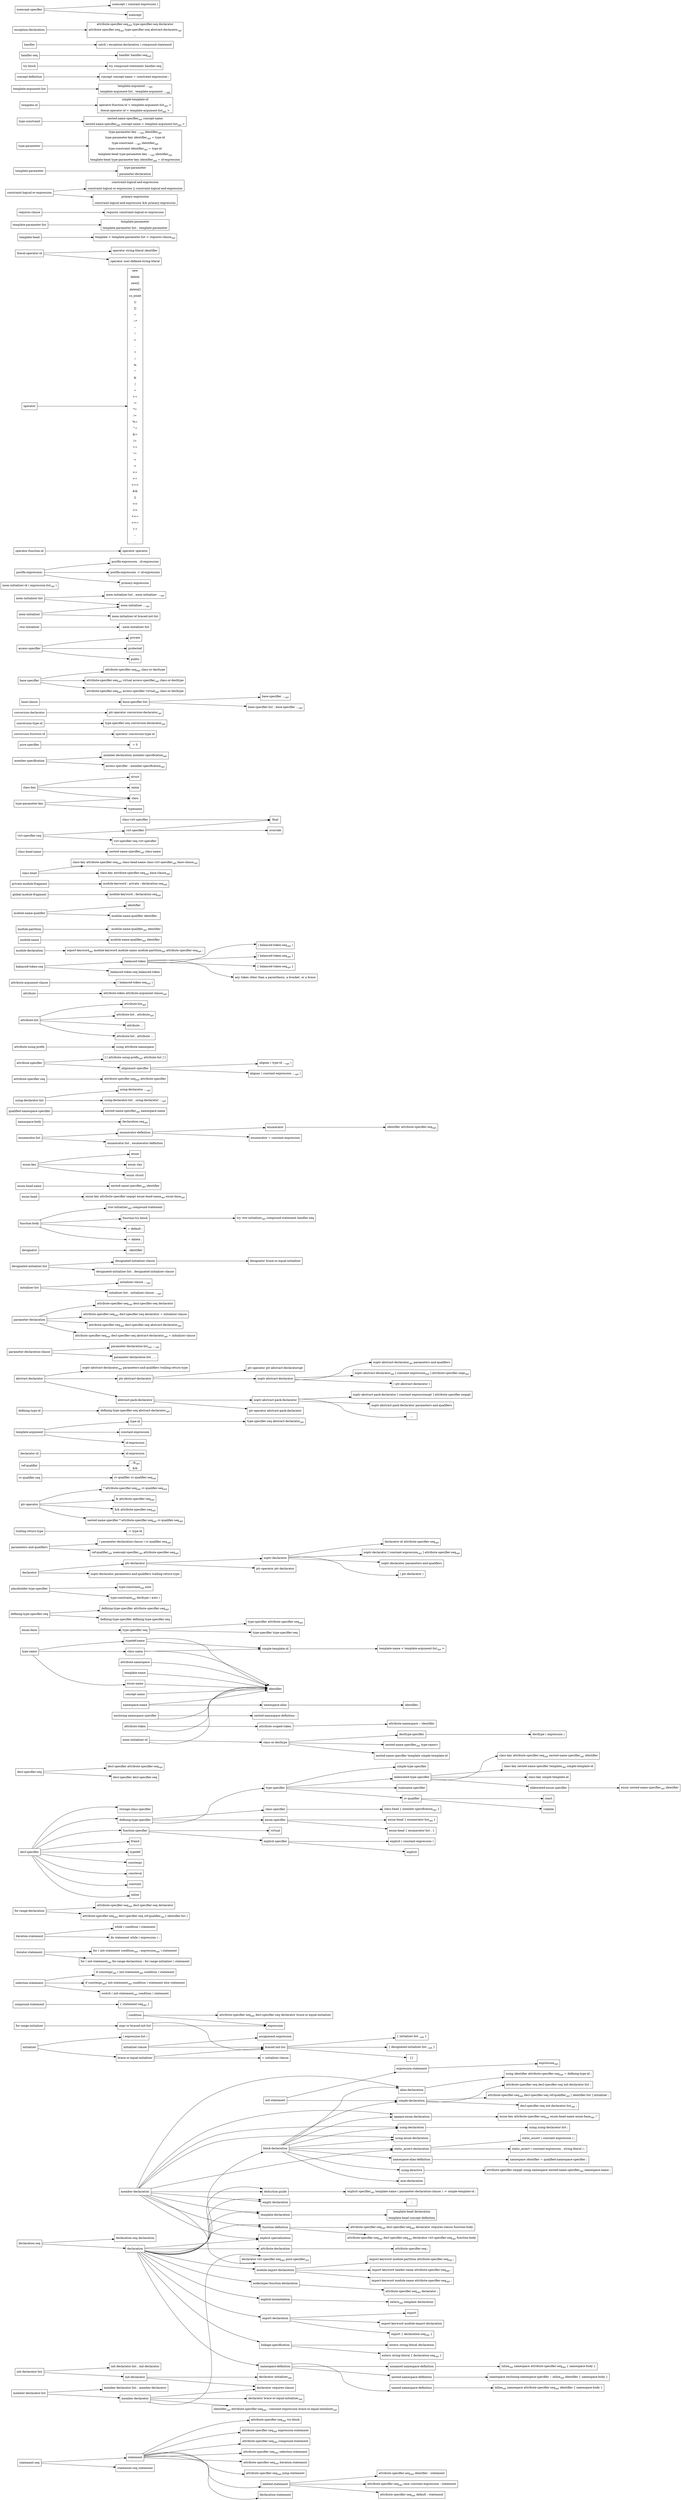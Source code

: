 # Partial visualization of C++ Draft N4860 

digraph CppISO_IEC_JTC1_SC22_WG21_N4890_EBNF_Diagram {
    rankdir=LR;
    node [shape=box];



    # [stmt.pre] ------------------------------------------------------------------

    statement1[label=<attribute-specifier-seq<SUB>opt</SUB> try-block>]
    statement2[label=<attribute-specifier-seq<SUB>opt</SUB> expression-statement>]
    statement3[label=<attribute-specifier-seq<SUB>opt</SUB> compound-statement>]
    statement4[label=<attribute-specifier-seq<SUB>opt</SUB> selection-statement>]
    statement5[label=<attribute-specifier-seq<SUB>opt</SUB> iteration-statement>]
    statement6[label=<attribute-specifier-seq<SUB>opt</SUB> jump-statement>]

    statement -> "labeled-statement"
    statement -> statement2;
    statement -> statement3;
    statement -> statement4;
    statement -> statement5;
    statement -> statement6;
    statement -> "declaration-statement";
    statement -> statement1;

    "init-statement" -> "expression-statement";
    "init-statement" -> "simple-declaration";

    condition1[label=<attribute-specifier-seq<SUB>opt</SUB> decl-specifier-seq declarator brace-or-equal-initializer>]
    condition -> "expression";
    condition -> condition1;

    labeledstm1[label=<attribute-specifier-seq<SUB>opt</SUB> identifier : statement>]
    labeledstm2[label=<attribute-specifier-seq<SUB>opt</SUB> case constant-expression : statement>]
    labeledstm3[label=<attribute-specifier-seq<SUB>opt</SUB> default : statement>]

    "labeled-statement" -> labeledstm1;
    "labeled-statement" -> labeledstm2;
    "labeled-statement" -> labeledstm3;

    expressionstm1[label=<expression<SUB>opt</SUB>>];
    
    "expression-statement" -> expressionstm1;

    compoundstm1[label=<{ statement-seq<SUB>opt</SUB> } >];
    "compound-statement" -> compoundstm1;

    "statement-seq" -> statement;
    "statement-seq" -> "statement-seq statement"

    selectionstm1[label=<if constexpr<SUB>opt</SUB> ( init-statement<SUB>opt</SUB> condition ) statement>];
    selectionstm2[label=<if constexpr<SUB>opt</SUB>( init-statement<SUB>opt</SUB> condition ) statement else statement>];
    selectionstm3[label=<switch ( init-statement<SUB>opt</SUB> condition ) statement>];

    "selection-statement" -> selectionstm1;
    "selection-statement" -> selectionstm2;
    "selection-statement" -> selectionstm3;



    # [stmt.iter] ------------------------------------------------------------------

    iterationsmt1[label=<for ( init-statement condition<SUB>opt</SUB> ; expression<SUB>opt</SUB> ) statement>];
    iterationsmt2[label=<for ( init-statement<SUB>opt</SUB> for-range-declaration : for-range-initializer ) statement>]
    
    "iterator-statement" -> iterationsmt1;
    "iterator-statement" -> iterationsmt2;
    "iteration-statement" -> "while ( condition ) statement";
    "iteration-statement" -> "do statement while ( expression ) ;";

    forrdecl1[label=<attribute-specifier-seq<SUB>opt</SUB> decl-specifier-seq declarator>]
    forrdecl2[label=<attribute-specifier-seq<SUB>opt</SUB> decl-specifier-seq ref-qualifier<SUB>opt</SUB> [ identifier-list ]>]

    "for-range-declaration" -> forrdecl1;
    "for-range-declaration" -> forrdecl2;

    "for-range-initializer" -> "expr-or-braced-init-list"



    # [dcl.pre] ------------------------------------------------------------------

    "declaration-seq" -> declaration;
    "declaration-seq" -> "declaration-seq declaration"

    declaration -> "block-declaration";
    declaration -> "nodeclspec-function-declaration";
    declaration -> "function-definition";
    declaration -> "template-declaration";
    declaration -> "deduction-guide";
    declaration -> "explicit-instantiation";
    declaration -> "explicit-specialization";
    declaration -> "export-declaration";
    declaration -> "linkage-specification";
    declaration -> "namespace-definition";
    declaration -> "empty-declaration";
    declaration -> "attribute-declaration";
    declaration -> "module-import-declaration";

    "block-declaration" -> "simple-declaration";
    "block-declaration" -> "asm-declaration";
    "block-declaration" -> "namespace-alias-definition";
    "block-declaration" -> "using-declaration";
    "block-declaration" -> "using-enum-declaration";
    "block-declaration" -> "using-directive";
    "block-declaration" -> "static_assert-declaration";
    "block-declaration" -> "alias-declaration";
    "block-declaration" -> "opaque-enum-declaration";

    nodesclspecfucdecl1[label=<attribute-specifier-seq<SUB>opt</SUB> declarator ;>];
    "nodeclspec-function-declaration" -> nodesclspecfucdecl1;

    aliasdecl1[label=<using identifier attribute-specifier-seq<SUB>opt</SUB> = defining-type-id ;>]
    "alias-declaration" -> aliasdecl1;

    simpldecl1[label=<decl-specifier-seq init-declarator-list<SUB>opt</SUB> ;>];
    simpldecl2[label=<attribute-specifier-seq decl-specifier-seq init-declarator-list ;>];
    simpldecl3[label=<attribute-specifier-seq<SUB>opt</SUB> decl-specifier-seq ref-qualifier<SUB>opt</SUB> [ identifier-list ] initializer ;>];

    "simple-declaration" -> simpldecl1;
    "simple-declaration" -> simpldecl2;
    "simple-declaration" -> simpldecl3;

    "static_assert-declaration" -> "static_assert ( constant-expression ) ;";
    "static_assert-declaration" -> "static_assert ( constant-expression , string-literal ) ;";
    
    "empty-declaration" -> ";";

    "attribute-declaration" -> "attribute-specifier-seq ;";



    # [dcl.spec] ------------------------------------------------------------------

    "decl-specifier" -> "storage-class-specifier";
    "decl-specifier" -> "defining-type-specifier";
    "decl-specifier" -> "function-specifier";
    "decl-specifier" -> friend;
    "decl-specifier" -> typedef;
    "decl-specifier" -> constexpr;
    "decl-specifier" -> consteval;
    "decl-specifier" -> constinit;
    "decl-specifier" -> inline;

    declspecseq1[label=<decl-specifier attribute-specifier-seq<SUB>opt</SUB>>];

    "decl-specifier-seq" -> "declspecseq1";
    "decl-specifier-seq" -> "decl-specifier decl-specifier-seq";

    "function-specifier" -> virtual;
    "function-specifier" -> "explicit-specifier";

    "explicit-specifier" -> "explicit ( constant-expression )";
    "explicit-specifier" -> "explicit";

    "typedef-name" -> identifier;
    "typedef-name" -> "simple-template-id";



    # [dcl.type] ------------------------------------------------------------------

    "type-specifier" -> "simple-type-specifier";
    "type-specifier" -> "elaborated-type-specifier";
    "type-specifier" -> "typename-specifier";
    "type-specifier" -> "cv-qualifier";

    typespecseq1[label=<type-specifier attribute-specifier-seq<SUB>opt</SUB>>]

    "type-specifier-seq" -> typespecseq1;
    "type-specifier-seq" -> "type-specifier type-specifier-seq";

    "defining-type-specifier" -> "type-specifier";
    "defining-type-specifier" -> "class-specifier";
    "defining-type-specifier" -> "enum-specifier";

    definingtypespecseq1[label=<defining-type-specifier attribute-specifier-seq<SUB>opt</SUB>>];

    "defining-type-specifier-seq" -> definingtypespecseq1;
    "defining-type-specifier-seq" -> "defining-type-specifier defining-type-specifier-seq";
    
    "type-name" -> "class-name";
    "type-name" -> "enum-name";
    "type-name" -> "typedef-name";

    elaboratedtpspec1[label=<class-key attribute-specifier-seq<SUB>opt</SUB> nested-name-specifier<SUB>opt</SUB> identifier>];
    elaboratedtpspec2[label=<class-key nested-name-specifier template<SUB>opt</SUB> simple-template-id>];

    "elaborated-type-specifier" -> elaboratedtpspec1;
    "elaborated-type-specifier" -> "class-key simple-template-id";
    "elaborated-type-specifier" -> elaboratedtpspec2;
    "elaborated-type-specifier" -> "elaborated-enum-specifier";

    elaboratedenspec1[label=<enum nested-name-specifier<SUB>opt</SUB> identifier>];

    "elaborated-enum-specifier" -> elaboratedenspec1;

    "decltype-specifier" -> "decltype ( expression )";

    placeholdtpspec1[label=<type-constraint<SUB>opt</SUB> auto>];
    placeholdtpspec2[label=<type-constraint<SUB>opt</SUB> decltype ( auto )>];

    "placeholder-type-specifier" -> placeholdtpspec1;
    "placeholder-type-specifier" -> placeholdtpspec2;



    # [dcl.decl] ------------------------------------------------------------------

    "init-declarator-list" -> "init-declarator";
    "init-declarator-list" -> "init-declarator-list , init-declarator";

    initdecl1[label=<declarator initializer<SUB>opt</SUB>>];

    "init-declarator" -> initdecl1;
    "init-declarator" -> "declarator requires-clause";

    "declarator" -> "ptr-declarator";
    "declarator" -> "noptr-declarator parameters-and-qualifiers trailing-return-type";

    "ptr-declarator" -> "noptr-declarator";
    "ptr-declarator" -> "ptr-operator ptr-declarator";

    noptrdecl1[label=<declarator-id attribute-specifier-seq<SUB>opt</SUB>>];
    noptrdecl2[label=<noptr-declarator [ constant-expression<SUB>opt</SUB> ] attribute-specifier-seq<SUB>opt</SUB>>];

    "noptr-declarator" -> noptrdecl1;
    "noptr-declarator" -> "noptr-declarator parameters-and-qualifiers";
    "noptr-declarator" -> noptrdecl2;
    "noptr-declarator" -> "( ptr-declarator )";

    parametersqual1[label=<( parameter-declaration-clause ) cv-qualifier-seq<SUB>opt</SUB>>];
    parametersqual2[label=<ref-qualifier<SUB>opt</SUB> noexcept-specifier<SUB>opt</SUB> attribute-specifier-seq<SUB>opt</SUB>>];

    "parameters-and-qualifiers" -> parametersqual1;
    "parameters-and-qualifiers" -> parametersqual2;

    "trailing-return-type" -> "-> type-id";

    ptrop1[label=<* attribute-specifier-seq<SUB>opt</SUB> cv-qualifier-seq<SUB>opt</SUB>>];
    ptrop2[label=<&amp; attribute-specifier-seq<SUB>opt</SUB>>];
    ptrop3[label=<&amp;&amp; attribute-specifier-seq<SUB>opt</SUB>>];
    ptrop4[label=<nested-name-specifier * attribute-specifier-seq<SUB>opt</SUB> cv-qualifier-seq<SUB>opt</SUB>>];

    "ptr-operator" -> ptrop1; 
    "ptr-operator" -> ptrop2;
    "ptr-operator" -> ptrop3;
    "ptr-operator" -> ptrop4;

    cvqualseq1[label=<cv-qualifier cv-qualifier-seq<SUB>opt</SUB>>];

    "cv-qualifier-seq" -> cvqualseq1;

    "cv-qualifier" -> "const";
    "cv-qualifier" -> "volatile";

    refqual1[label=<...&amp;<SUB>opt</SUB><BR/><BR/>&amp;&amp;>];

    "ref-qualifier" -> refqual1;

    declid1[label=<id-expression>];
    
    "declarator-id" -> declid1;



    # [dcl.name] ------------------------------------------------------------------
    
    typeid1[label=<type-specifier-seq abstract-declarator<SUB>opt</SUB>>]

    "type-id" -> typeid1;

    deftypeid1[label=<defining-type-specifier-seq abstract-declarator<SUB>opt</SUB>>]

    "defining-type-id" -> deftypeid1;

    abstrdecl1[label=<noptr-abstract-declarator<SUB>opt</SUB> parameters-and-qualifiers trailing-return-type>]

    "abstract-declarator" -> "ptr-abstract-declarator";
    "abstract-declarator" -> abstrdecl1;
    "abstract-declarator" -> "abstract-pack-declarator";

    ptrabstrdecl1[label=<ptr-operator ptr-abstract-declaratoropt>];

    "ptr-abstract-declarator" -> "noptr-abstract-declarator"
    "ptr-abstract-declarator" -> ptrabstrdecl1;

    noptrabstdecl1[label=<noptr-abstract-declarator<SUB>opt</SUB> parameters-and-qualifiers>];
    noptrabstdecl2[label=<noptr-abstract-declarator<SUB>opt</SUB> [ constant-expression<SUB>opt</SUB> ] attribute-specifier-seqo<SUB>opt</SUB>>];

    "noptr-abstract-declarator" -> noptrabstdecl1;
    "noptr-abstract-declarator" -> noptrabstdecl2;
    "noptr-abstract-declarator" -> "( ptr-abstract-declarator )";

    "abstract-pack-declarator" -> "noptr-abstract-pack-declarator"; 
    "abstract-pack-declarator" -> "ptr-operator abstract-pack-declarator";

    noptrabspackdecl1[label=<noptr-abstract-pack-declarator [ constant-expressionopt ] attribute-specifier-seqopt>];

    "noptr-abstract-pack-declarator" -> "noptr-abstract-pack-declarator parameters-and-qualifiers";
    "noptr-abstract-pack-declarator" -> noptrabspackdecl1;
    "noptr-abstract-pack-declarator" -> "...";



    # [dcl.fct] ------------------------------------------------------------------

    parameterdeclclause1[label=<parameter-declaration-list<SUB>opt</SUB> ...<SUB>opt</SUB>>]

    "parameter-declaration-clause" -> parameterdeclclause1;
    "parameter-declaration-clause" -> "parameter-declaration-list , ...";

    pardecl1[label=<attribute-specifier-seq<SUB>opt</SUB> decl-specifier-seq declarator>];
    pardecl2[label=<attribute-specifier-seq<SUB>opt</SUB> decl-specifier-seq declarator = initializer-clause>];
    pardecl3[label=<attribute-specifier-seq<SUB>opt</SUB> decl-specifier-seq abstract-declarator<SUB>opt</SUB>>];
    pardecl4[label=<attribute-specifier-seq<SUB>opt</SUB> decl-specifier-seq abstract-declarator<SUB>opt</SUB> = initializer-clause>];

    "parameter-declaration" -> pardecl1;
    "parameter-declaration" -> pardecl2;
    "parameter-declaration" -> pardecl3;
    "parameter-declaration" -> pardecl4;



    # [dcl.init] ------------------------------------------------------------------

    "initializer" -> "brace-or-equal-initializer"
    "initializer" -> "( expression-list )";

    "brace-or-equal-initializer" -> "= initializer-clause"; 
    "brace-or-equal-initializer" -> "braced-init-list";

    "initializer-clause" -> "assignment-expression";
    "initializer-clause" -> "braced-init-list";

    brinitl1[label=<{ initializer-list ,<SUB>opt</SUB> }>];
    brinitl2[label=<{ designated-initializer-list ,<SUB>opt</SUB> }>];

    "braced-init-list" -> brinitl1;
    "braced-init-list" -> brinitl2;
    "braced-init-list" -> "{}";

    initl1[label=<initializer-clause ...<SUB>opt</SUB>>];
    initl2[label=<initializer-list , initializer-clause ...<SUB>opt</SUB>>];

    "initializer-list" -> initl1;
    "initializer-list" -> initl2;

    "designated-initializer-list" -> "designated-initializer-clause"; 
    "designated-initializer-list" -> "designated-initializer-list , designated-initializer-clause";

    "designated-initializer-clause" -> "designator brace-or-equal-initializer";

    "designator" -> ". identifier";

    "expr-or-braced-init-list" -> expression;
    "expr-or-braced-init-list" -> "braced-init-list";



    # [dcl.fct.def] ------------------------------------------------------------------
    
    funcdecl1[label=<attribute-specifier-seq<SUB>opt</SUB> decl-specifier-seq<SUB>opt</SUB> declarator virt-specifier-seq<SUB>opt</SUB> function-body>];
    funcdecl2[label=<attribute-specifier-seq<SUB>opt</SUB> decl-specifier-seq<SUB>opt</SUB> declarator requires-clause function-body>];

    "function-definition" -> funcdecl1;
    "function-definition" -> funcdecl2;

    funcbd1[label=<ctor-initializer<SUB>opt</SUB> compound-statement>];

    "function-body" -> funcbd1;
    "function-body" -> "function-try-block";
    "function-body" -> "= default ;";
    "function-body" -> "= delete ;";



    # [dcl.enum] ------------------------------------------------------------------
    
    "enum-name" -> "identifier";

    enumspec1[label=<enum-head { enumerator-list<SUB>opt</SUB> }>];

    "enum-specifier" -> enumspec1;
    "enum-specifier" -> "enum-head { enumerator-list , }";

    enumh1[label=<enum-key attribute-specifier-seqopt enum-head-name<SUB>opt</SUB> enum-base<SUB>opt</SUB>>];

    "enum-head" -> enumh1;

    enumname1[label=<nested-name-specifier<SUB>opt</SUB> identifier>];

    "enum-head-name" -> enumname1;

    opaqueendecl1[label=<enum-key attribute-specifier-seq<SUB>opt</SUB> enum-head-name enum-base<SUB>opt</SUB> ;">];

    "opaque-enum-declaration" -> opaqueendecl1;

    "enum-key" -> "enum";
    "enum-key" -> "enum clas";
    "enum-key" -> "enum struct";

    "enum-base" -> "type-specifier-seq";

    "enumerator-list" -> "enumerator-definition";
    "enumerator-list" -> "enumerator-list , enumerator-definition";

    "enumerator-definition" -> "enumerator";
    "enumerator-definition" -> "enumerator = constant-expression";

    enumer1[label=<identifier attribute-specifier-seq<SUB>opt</SUB>>];
    
    enumerator -> enumer1;



    # [namespace.def] ------------------------------------------------------------------

    "namespace-name" -> "identifier";
    "namespace-name" -> "namespace-alias";

    "namespace-definition" -> "named-namespace-definition";
    "namespace-definition" -> "unnamed-namespace-definition";
    "namespace-definition" -> "nested-namespace-definition";

    namespacedef1[label=<inline<SUB>opt</SUB> namespace attribute-specifier-seq<SUB>opt</SUB> identifier { namespace-body }>];
    
    "named-namespace-definition" -> namespacedef1;

    unnamenamdef1[label=<inline<SUB>opt</SUB> namespace attribute-specifier-seq<SUB>opt</SUB> { namespace-body }>]
    
    "unnamed-namespace-definition" -> unnamenamdef1;

    nsnamenamdef1[label=<namespace enclosing-namespace-specifier :: inline<SUB>opt</SUB> identifier { namespace-body }>];

    "nested-namespace-definition" -> nsnamenamdef1;

    encnamespec1[label=<nested-namespace-definition :>];

    "enclosing-namespace-specifier" -> "identifier";
    "enclosing-namespace-specifier" -> encnamespec1;

    nsbody1[label=<declaration-seq<SUB>opt</SUB>>];

    "namespace-body" -> nsbody1;



    # [namespace.alias] ------------------------------------------------------------------

    "namespace-alias" -> "identifier;"

    "namespace-alias-definition" -> "namespace identifier = qualified-namespace-specifier ;"

    qualnsspec1[label=<nested-name-specifier<SUB>opt</SUB> namespace-name>]

    "qualified-namespace-specifier" -> qualnsspec1;

    usdirns1[label=<attribute-specifier-seqopt using namespace nested-name-specifier<SUB>opt</SUB> namespace-name ;>];

    "using-directive" -> usdirns1;

    "using-declaration" -> "using using-declarator-list ;";

    usdeclist1[label=<using-declarator ...<SUB>opt</SUB>>]; 
    usdeclist2[label=<using-declarator-list , using-declarator ...<SUB>opt</SUB>>];

    "using-declarator-list" -> usdeclist1;
    "using-declarator-list" -> usdeclist2;

    linkspec1[label=<extern string-literal { declaration-seq<SUB>opt</SUB> }>];

    "linkage-specification" -> linkspec1;
    "linkage-specification" -> "extern string-literal declaration";



    # [dcl.attr] ------------------------------------------------------------------

    attrspecseq1[label=<attribute-specifier-seq<SUB><SUB>opt</SUB></SUB> attribute-specifier>];

    "attribute-specifier-seq" -> attrspecseq1;

    attrspec1[label=<[ [ attribute-using-prefix<SUB>opt</SUB> attribute-list ] ]>];

    "attribute-specifier" -> attrspec1;
    "attribute-specifier" -> "alignment-specifier";

    allignspec1[label=<alignas ( type-id ...<SUB>opt</SUB> )>];
    allignspec2[label=<alignas ( constant-expression ...<SUB>opt</SUB> )>];

    "alignment-specifier" -> allignspec1;
    "alignment-specifier" -> allignspec2;

    "attribute-using-prefix" -> "using attribute-namespace";

    attrl1[label=<attribute-list<SUB>opt</SUB>>];
    attrl2[label=<attribute-list , attribute<SUB>opt</SUB>>];

    "attribute-list" -> attrl1; 
    "attribute-list" -> attrl2;
    "attribute-list" -> "attribute ...";
    "attribute-list" -> "attribute-list , attribute ...";

    attr1[label=<attribute-token attribute-argument-clause<SUB>opt</SUB>>];

    "attribute" -> attr1;

    "attribute-token" -> identifier;
    "attribute-token" -> "attribute-scoped-token";

    "attribute-scoped-token" -> "attribute-namespace :: identifier";

    "attribute-namespace" -> "identifier";

    attrargcl1[label=<( balanced-token-seq<SUB>opt</SUB> )>];

    "attribute-argument-clause" -> attrargcl1;

    "balanced-token-seq" -> "balanced-token";
    "balanced-token-seq" -> "balanced-token-seq balanced-token";

    baltok1[label=<( balanced-token-seq<SUB>opt</SUB> )>];
    baltok2[label=<[ balanced-token-seq<SUB>opt</SUB> ]>];
    baltok3[label=<{ balanced-token-seq<SUB>opt</SUB> }>];

    "balanced-token" -> baltok1;
    "balanced-token" -> baltok2;
    "balanced-token" -> baltok3;
    "balanced-token" -> "any token other than a parenthesis, a bracket, or a brace";



    # [module.init] ------------------------------------------------------------------

    moddecl1[label=<export-keyword<SUB>opt</SUB> module-keyword module-name module-partition<SUB>opt</SUB> attribute-specifier-seq<SUB>opt</SUB> ;>];

    "module-declaration" -> moddecl1;

    modname1[label=<module-name-qualifier<SUB>opt</SUB> identifier>];

    "module-name" -> modname1;

    modpart1[label=<: module-name-qualifier<SUB>opt</SUB> identifier>];

    "module-partition" -> modpart1;

    "module-name-qualifier" -> "identifier .";
    "module-name-qualifier" -> "module-name-qualifier identifier .";

    exdecl1[label=<export { declaration-seq<SUB>opt</SUB> }>];

    "export-declaration" -> export declaration;
    "export-declaration" -> exdecl1;
    "export-declaration" -> "export-keyword module-import-declaration";

    imprtdecl1[label=<import-keyword module-name attribute-specifier-seq<SUB>opt</SUB> ;>];
    imprtdecl2[label=<import-keyword module-partition attribute-specifier-seq<SUB>opt</SUB> ;>];
    imprtdecl3[label=<import-keyword header-name attribute-specifier-seq<SUB>opt</SUB> ;>];

    "module-import-declaration" -> imprtdecl1;
    "module-import-declaration" -> imprtdecl2;
    "module-import-declaration" -> imprtdecl3;

    glmodfrag1[label=<module-keyword ; declaration-seq<SUB>opt</SUB>>]

    "global-module-fragment" -> glmodfrag1;

    privmodfrag1[label=<module-keyword : private ; declaration-seq<SUB>opt</SUB>>];

    "private-module-fragment" -> privmodfrag1;

    

    # [class.pre] ------------------------------------------------------------------

    "class-name" -> "identifier";
    "class-name" -> "simple-template-id";

    classpec1[label=<class-head { member-specification<SUB>opt</SUB> }>];

    "class-specifier" -> classpec1;

    classhd1[label=<class-key attribute-specifier-seq<SUB>opt</SUB> class-head-name class-virt-specifier<SUB>opt</SUB> base-clause<SUB>opt</SUB>>];
    classhd2[label=<class-key attribute-specifier-seq<SUB>opt</SUB> base-clause<SUB>opt</SUB>>];

    "class-head" -> classhd1;
    "class-head" -> classhd2;

    classhdnm1[label=<nested-name-specifier<SUB>opt</SUB> class-name>];

    "class-head-name" -> classhdnm1;

    "class-virt-specifier" -> "final";

    "class-key" -> "class";
    "class-key" -> "struct";
    "class-key" -> "union";

    memspec1[label=<member-declaration member-specification<SUB>opt</SUB>>];
    memspec2[label=<access-specifier : member-specification<SUB>opt</SUB>>];

    "member-specification" -> memspec1;
    "member-specification" -> memspec2;

    memdecl1[label=<attribute-specifier-seq<SUB>opt</SUB> decl-specifier-seq<SUB>opt</SUB> member-declarator-list<SUB>opt</SUB> ;>];

    "member-declaration" -> memdecl1;
    "member-declaration" -> "function-definition";
    "member-declaration" -> "using-declaration";
    "member-declaration" -> "using-enum-declaration";
    "member-declaration" -> "static_assert-declaration";
    "member-declaration" -> "template-declaration";
    "member-declaration" -> "explicit-specialization";
    "member-declaration" -> "deduction-guide";
    "member-declaration" -> "alias-declaration";
    "member-declaration" -> "opaque-enum-declaration";
    "member-declaration" -> "empty-declaration";

    "member-declarator-list" -> "member-declarator";
    "member-declarator-list" -> "member-declarator-list , member-declarator";

    memdecl1[label=<declarator virt-specifier-seq<SUB>opt</SUB> pure-specifier<SUB>opt</SUB>>];
    memdecl2[label=<declarator brace-or-equal-initializer<SUB>opt</SUB>>];
    memdecl3[label=<identifier<SUB>opt</SUB> attribute-specifier-seq<SUB>opt</SUB> : constant-expression brace-or-equal-initializer<SUB>opt</SUB>>];

    "member-declarator" -> memdecl1;
    "member-declarator" -> "declarator requires-clause";
    "member-declarator" -> memdecl2;
    "member-declarator" -> memdecl3;

    "virt-specifier-seq" -> "virt-specifier";
    "virt-specifier-seq" -> "virt-specifier-seq virt-specifier";

    "virt-specifier" -> "override";
    "virt-specifier" -> "final";

    "pure-specifier" -> "= 0";

    "conversion-function-id" -> "operator conversion-type-id";

    convtpid1[label=<type-specifier-seq conversion-declarator<SUB>opt</SUB>>];

    "conversion-type-id" -> convtpid1;

    convdecl1[label=<ptr-operator conversion-declarator<SUB>opt</SUB>>];

    "conversion-declarator" -> convdecl1;



    # [class.derived] ------------------------------------------------------------------

    "base-clause" -> "base-specifier-list";

    basespecl1[label=<base-specifier ...<SUB>opt</SUB>>];
    basespecl2[label=<base-specifier-list , base-specifier ...<SUB>opt</SUB>>];

    "base-specifier-list" -> basespecl1;
    "base-specifier-list" -> basespecl2;

    basespec1[label=<attribute-specifier-seq<SUB>opt</SUB> class-or-decltype>];
    basespec2[label=<attribute-specifier-seq<SUB>opt</SUB> virtual access-specifier<SUB>opt</SUB> class-or-decltype>];
    basespec3[label=<attribute-specifier-seq<SUB>opt</SUB> access-specifier virtual<SUB>opt</SUB> class-or-decltype>];

    "base-specifier" -> basespec1;
    "base-specifier" -> basespec2;
    "base-specifier" -> basespec3;

    clasordecl1[label=<nested-name-specifier<SUB>opt</SUB> type-name&gt;>];

    "class-or-decltype" -> clasordecl1;
    "class-or-decltype" -> "nested-name-specifier template simple-template-id";
    "class-or-decltype" -> "decltype-specifier";

    "access-specifier" -> "private";
    "access-specifier" -> "protected";
    "access-specifier" -> "public";



    # [class.base.init] ------------------------------------------------------------------

    "ctor-initializer" -> ": mem-initializer-list";

    meminitlist1[label=<mem-initializer ...<SUB>opt</SUB>>];
    meminitlist2[label=<mem-initializer-list , mem-initializer ...<SUB>opt</SUB>>];

    "mem-initializer-list" -> meminitlist1;
    "mem-initializer-list" -> meminitlist2;

    meminitl1[label=<mem-initializer-id ( expression-list<SUB>opt</SUB> )>];

    "mem-initializer" -> meminitlist1;
    "mem-initializer" -> "mem-initializer-id braced-init-list";

    "mem-initializer-id" -> "class-or-decltype";
    "mem-initializer-id" -> "identifier";



    # [over.call.func] ------------------------------------------------------------------

    "postfix-expression:" -> "postfix-expression . id-expression";
    "postfix-expression:" -> "postfix-expression -> id-expression";
    "postfix-expression:" -> "primary-expression";

    "operator-function-id" -> "operator operator";

    oper1[label=<new<BR/><BR/>delete<BR/><BR/>new[]<BR/><BR/>delete[]<BR/><BR/>co_await<BR/><BR/>()<BR/><BR/>[]<BR/><BR/>&rarr;<BR/><BR/>&rarr;*<BR/><BR/>~<BR/><BR/>!<BR/><BR/>+<BR/><BR/>-<BR/><BR/>*<BR/><BR/>/<BR/><BR/>%<BR/><BR/>^<BR/><BR/>&amp;<BR/><BR/>|<BR/><BR/>=<BR/><BR/>+=<BR/><BR/>-=<BR/><BR/>*=<BR/><BR/>/=<BR/><BR/>%=<BR/><BR/>^=<BR/><BR/>&amp;=<BR/><BR/>|=<BR/><BR/>==<BR/><BR/>!=<BR/><BR/>&lt;<BR/><BR/>&gt;<BR/><BR/>&lt;=<BR/><BR/>&gt;=<BR/><BR/>&lt;=&gt;<BR/><BR/>&amp;&amp;<BR/><BR/>||<BR/><BR/>&lt;&lt;<BR/><BR/>&gt;&gt;<BR/><BR/>&lt;&lt;=<BR/><BR/>&gt;&gt;=<BR/><BR/>++<BR/><BR/>--<BR/><BR/>,>];

    "operator" -> oper1;



    # [over.literal] ------------------------------------------------------------------

    "literal-operator-id" -> "operator string-literal identifier";
    "literal-operator-id" -> "operator user-defined-string-literal";



    # [temp.pre] ------------------------------------------------------------------

    tempdecl1[label=<template-head declaration<BR/><BR/>template-head concept-definition>];
    "template-declaration" -> tempdecl1;

    tmplh1[label=<template &lt; template-parameter-list &gt; requires-clause<SUB>opt</SUB>>];
    "template-head" -> tmplh1;

    tmplparl1[label=<template-parameter<BR/><BR/>template-parameter-list , template-parameter>];
    "template-parameter-list" -> tmplparl1;

    "requires-clause" -> "requires constraint-logical-or-expression";

    constlogorexp1[label=<constraint-logical-and-expression<BR/><BR/>constraint-logical-or-expression || constraint-logical-and-expression>];
    "constraint-logical-or-expression" -> constlogorexp1;

    constlogandexp1[label=<primary-expression<BR/><BR/>constraint-logical-and-expression &amp;&amp; primary-expression>];
    "constraint-logical-or-expression" -> constlogandexp1;



    # [temp.param] ------------------------------------------------------------------

    temppar1[label=<type-parameter<BR/><BR/>parameter-declaration>];
    "template-parameter" -> temppar1;

    typepar1[label=<type-parameter-key ...<SUB>opt</SUB> identifier<SUB>opt</SUB><BR/><BR/>type-parameter-key identifier<SUB>opt</SUB> = type-id<BR/><BR/>type-constraint ...<SUB>opt</SUB> identifier<SUB>opt</SUB><BR/><BR/>type-constraint identifier<SUB>opt</SUB> = type-id<BR/><BR/>template-head type-parameter-key ...<SUB>opt</SUB> identifier<SUB>opt</SUB><BR/><BR/>template-head type-parameter-key identifier<SUB>opt</SUB> = id-expression>];
    "type-parameter" -> typepar1;

    "type-parameter-key" -> "class";
    "type-parameter-key" -> "typename";

    tpcstr1[label=<nested-name-specifier<SUB>opt</SUB> concept-name<BR/><BR/>nested-name-specifier<SUB>opt</SUB> concept-name &lt; template-argument-list<SUB>opt</SUB> &gt;>];
    "type-constraint" -> tpcstr1;



    # [temp.names] ------------------------------------------------------------------

    smtempid1[label=<template-name &lt; template-argument-list<SUB>opt</SUB> &gt;>];
    "simple-template-id" -> smtempid1;

    tmpid1[label=<simple-template-id<BR/><BR/>operator-function-id &lt; template-argument-list<SUB>opt</SUB> &gt;<BR/><BR/>literal-operator-id &lt; template-argument-list<SUB>opt</SUB> &gt;>];

    "template-id" -> tmpid1;

    "template-name" -> "identifier";

    tmpargl1[label=<template-argument ...<SUB>opt</SUB><BR/><BR/>template-argument-list , template-argument ...<SUB>opt</SUB>>];
    "template-argument-list" -> tmpargl1;

    "template-argument" -> "constant-expression";
    "template-argument" -> "type-id";
    "template-argument" -> "id-expression";

    dedgd1[label=<explicit-specifier<SUB>opt</SUB> template-name ( parameter-declaration-clause ) -&gt; simple-template-id ;>];
    "deduction-guide" -> dedgd1;



    # [temp.concept] ------------------------------------------------------------------

    "concept-definition" -> "concept concept-name = constraint-expression ;";

    "concept-name" -> "identifier";

    explinstant1[label=<extern<SUB>opt</SUB> template declaration>];
    "explicit-instantiation" -> explinstant1;



    # [except.pre] ------------------------------------------------------------------

    "try-block" -> "try compound-statement handler-seq";

    functrblk1[label=<try ctor-initializer<SUB>opt</SUB> compound-statement handler-seq>];
    "function-try-block" -> functrblk1;

    hndseq1[label=<handler handler-seq<SUB>opt</SUB>>];
    "handler-seq" -> hndseq1;

    "handler" -> "catch ( exception-declaration ) compound-statement";

    excpdecl1[label=<attribute-specifier-seq<SUB>opt</SUB> type-specifier-seq declarator<BR/><BR/>attribute-specifier-seq<SUB>opt</SUB> type-specifier-seq abstract-declarator<SUB>opt</SUB><BR/><BR/>...>];
    "exception-declaration" -> excpdecl1;

    "noexcept-specifier" -> "noexcept ( constant-expression )";
    "noexcept-specifier" -> "noexcept";



    # [cpp.pre] ------------------------------------------------------------------
}

